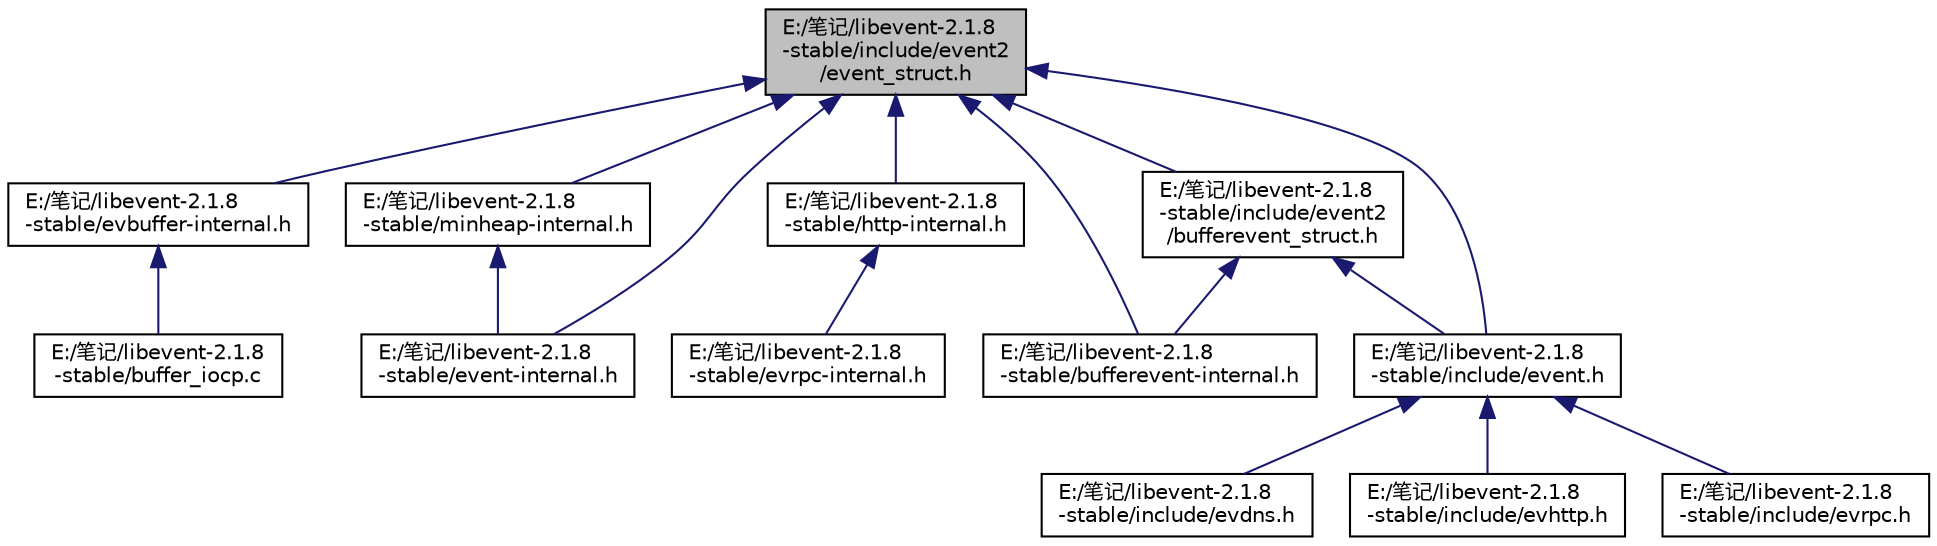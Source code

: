 digraph "E:/笔记/libevent-2.1.8-stable/include/event2/event_struct.h"
{
 // LATEX_PDF_SIZE
  edge [fontname="Helvetica",fontsize="10",labelfontname="Helvetica",labelfontsize="10"];
  node [fontname="Helvetica",fontsize="10",shape=record];
  Node8 [label="E:/笔记/libevent-2.1.8\l-stable/include/event2\l/event_struct.h",height=0.2,width=0.4,color="black", fillcolor="grey75", style="filled", fontcolor="black",tooltip=" "];
  Node8 -> Node9 [dir="back",color="midnightblue",fontsize="10",style="solid",fontname="Helvetica"];
  Node9 [label="E:/笔记/libevent-2.1.8\l-stable/evbuffer-internal.h",height=0.2,width=0.4,color="black", fillcolor="white", style="filled",URL="$evbuffer-internal_8h_source.html",tooltip=" "];
  Node9 -> Node10 [dir="back",color="midnightblue",fontsize="10",style="solid",fontname="Helvetica"];
  Node10 [label="E:/笔记/libevent-2.1.8\l-stable/buffer_iocp.c",height=0.2,width=0.4,color="black", fillcolor="white", style="filled",URL="$buffer__iocp_8c.html",tooltip=" "];
  Node8 -> Node11 [dir="back",color="midnightblue",fontsize="10",style="solid",fontname="Helvetica"];
  Node11 [label="E:/笔记/libevent-2.1.8\l-stable/bufferevent-internal.h",height=0.2,width=0.4,color="black", fillcolor="white", style="filled",URL="$bufferevent-internal_8h_source.html",tooltip=" "];
  Node8 -> Node12 [dir="back",color="midnightblue",fontsize="10",style="solid",fontname="Helvetica"];
  Node12 [label="E:/笔记/libevent-2.1.8\l-stable/event-internal.h",height=0.2,width=0.4,color="black", fillcolor="white", style="filled",URL="$event-internal_8h_source.html",tooltip=" "];
  Node8 -> Node13 [dir="back",color="midnightblue",fontsize="10",style="solid",fontname="Helvetica"];
  Node13 [label="E:/笔记/libevent-2.1.8\l-stable/minheap-internal.h",height=0.2,width=0.4,color="black", fillcolor="white", style="filled",URL="$minheap-internal_8h_source.html",tooltip=" "];
  Node13 -> Node12 [dir="back",color="midnightblue",fontsize="10",style="solid",fontname="Helvetica"];
  Node8 -> Node14 [dir="back",color="midnightblue",fontsize="10",style="solid",fontname="Helvetica"];
  Node14 [label="E:/笔记/libevent-2.1.8\l-stable/http-internal.h",height=0.2,width=0.4,color="black", fillcolor="white", style="filled",URL="$http-internal_8h_source.html",tooltip=" "];
  Node14 -> Node15 [dir="back",color="midnightblue",fontsize="10",style="solid",fontname="Helvetica"];
  Node15 [label="E:/笔记/libevent-2.1.8\l-stable/evrpc-internal.h",height=0.2,width=0.4,color="black", fillcolor="white", style="filled",URL="$evrpc-internal_8h_source.html",tooltip=" "];
  Node8 -> Node16 [dir="back",color="midnightblue",fontsize="10",style="solid",fontname="Helvetica"];
  Node16 [label="E:/笔记/libevent-2.1.8\l-stable/include/event.h",height=0.2,width=0.4,color="black", fillcolor="white", style="filled",URL="$event_8h_source.html",tooltip=" "];
  Node16 -> Node17 [dir="back",color="midnightblue",fontsize="10",style="solid",fontname="Helvetica"];
  Node17 [label="E:/笔记/libevent-2.1.8\l-stable/include/evdns.h",height=0.2,width=0.4,color="black", fillcolor="white", style="filled",URL="$evdns_8h.html",tooltip=" "];
  Node16 -> Node18 [dir="back",color="midnightblue",fontsize="10",style="solid",fontname="Helvetica"];
  Node18 [label="E:/笔记/libevent-2.1.8\l-stable/include/evhttp.h",height=0.2,width=0.4,color="black", fillcolor="white", style="filled",URL="$evhttp_8h.html",tooltip=" "];
  Node16 -> Node19 [dir="back",color="midnightblue",fontsize="10",style="solid",fontname="Helvetica"];
  Node19 [label="E:/笔记/libevent-2.1.8\l-stable/include/evrpc.h",height=0.2,width=0.4,color="black", fillcolor="white", style="filled",URL="$evrpc_8h.html",tooltip=" "];
  Node8 -> Node20 [dir="back",color="midnightblue",fontsize="10",style="solid",fontname="Helvetica"];
  Node20 [label="E:/笔记/libevent-2.1.8\l-stable/include/event2\l/bufferevent_struct.h",height=0.2,width=0.4,color="black", fillcolor="white", style="filled",URL="$bufferevent__struct_8h.html",tooltip=" "];
  Node20 -> Node11 [dir="back",color="midnightblue",fontsize="10",style="solid",fontname="Helvetica"];
  Node20 -> Node16 [dir="back",color="midnightblue",fontsize="10",style="solid",fontname="Helvetica"];
}
